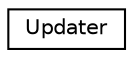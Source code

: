 digraph "Graphical Class Hierarchy"
{
 // INTERACTIVE_SVG=YES
 // LATEX_PDF_SIZE
  edge [fontname="Helvetica",fontsize="10",labelfontname="Helvetica",labelfontsize="10"];
  node [fontname="Helvetica",fontsize="10",shape=record];
  rankdir="LR";
  Node0 [label="Updater",height=0.2,width=0.4,color="black", fillcolor="white", style="filled",URL="$classUpdater.html",tooltip=" "];
}
